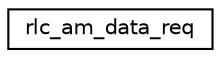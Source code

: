 digraph "Graphical Class Hierarchy"
{
 // LATEX_PDF_SIZE
  edge [fontname="Helvetica",fontsize="10",labelfontname="Helvetica",labelfontsize="10"];
  node [fontname="Helvetica",fontsize="10",shape=record];
  rankdir="LR";
  Node0 [label="rlc_am_data_req",height=0.2,width=0.4,color="black", fillcolor="white", style="filled",URL="$structrlc__am__data__req.html",tooltip=" "];
}
